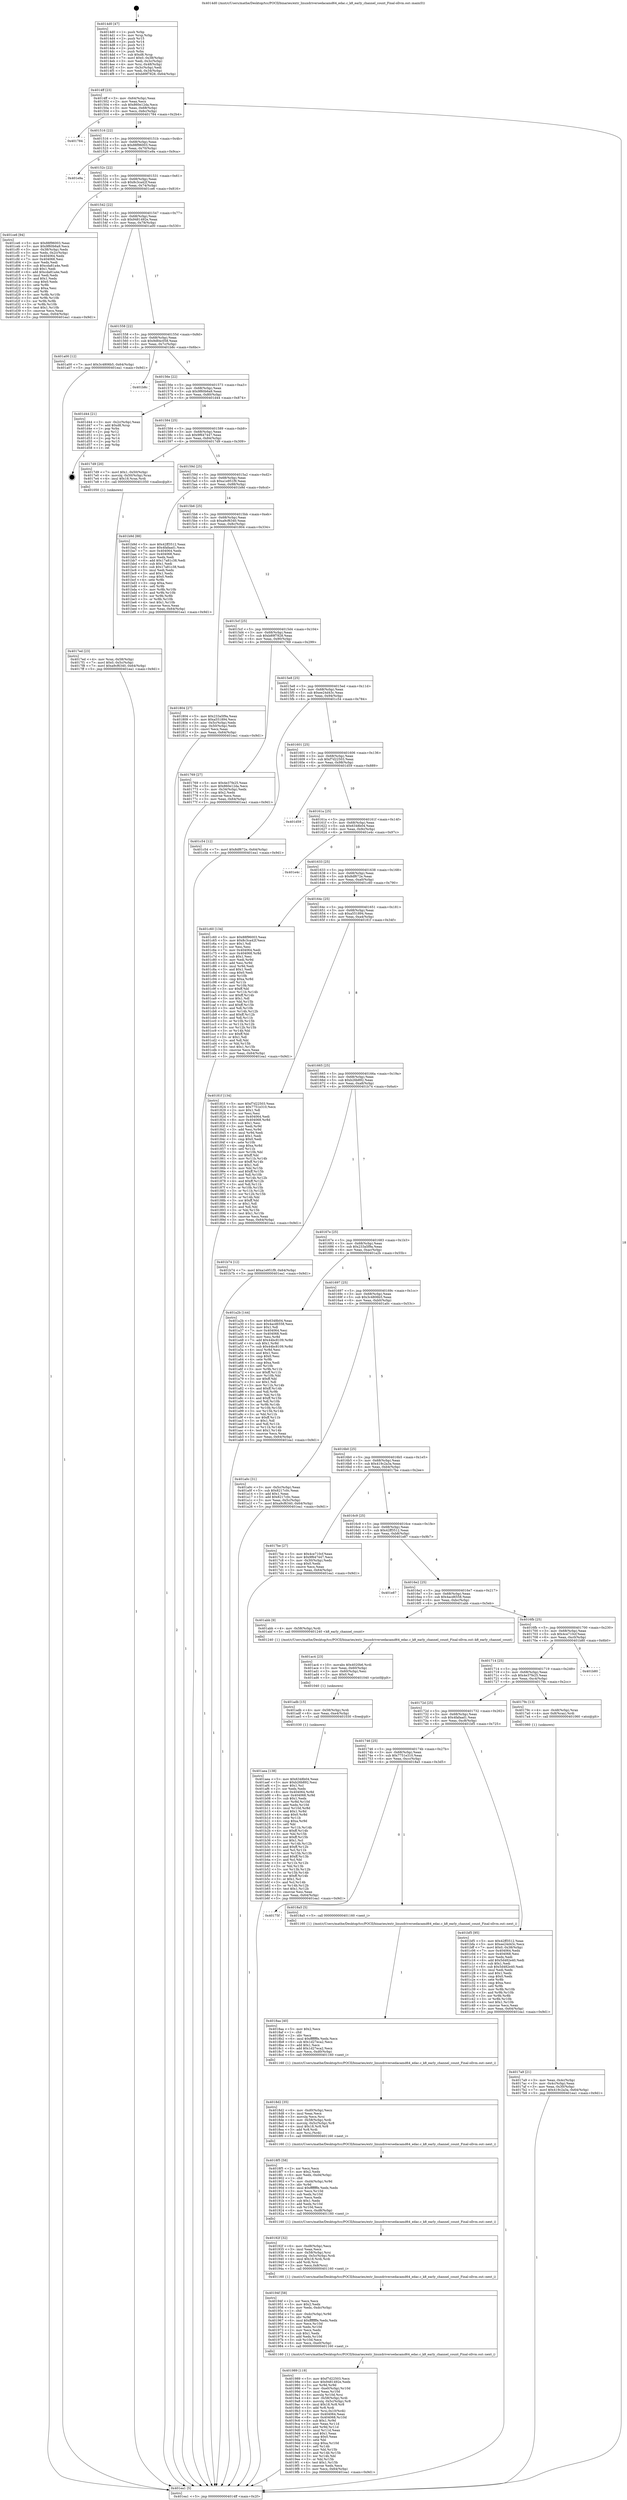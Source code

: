 digraph "0x4014d0" {
  label = "0x4014d0 (/mnt/c/Users/mathe/Desktop/tcc/POCII/binaries/extr_linuxdriversedacamd64_edac.c_k8_early_channel_count_Final-ollvm.out::main(0))"
  labelloc = "t"
  node[shape=record]

  Entry [label="",width=0.3,height=0.3,shape=circle,fillcolor=black,style=filled]
  "0x4014ff" [label="{
     0x4014ff [23]\l
     | [instrs]\l
     &nbsp;&nbsp;0x4014ff \<+3\>: mov -0x64(%rbp),%eax\l
     &nbsp;&nbsp;0x401502 \<+2\>: mov %eax,%ecx\l
     &nbsp;&nbsp;0x401504 \<+6\>: sub $0x860e12da,%ecx\l
     &nbsp;&nbsp;0x40150a \<+3\>: mov %eax,-0x68(%rbp)\l
     &nbsp;&nbsp;0x40150d \<+3\>: mov %ecx,-0x6c(%rbp)\l
     &nbsp;&nbsp;0x401510 \<+6\>: je 0000000000401784 \<main+0x2b4\>\l
  }"]
  "0x401784" [label="{
     0x401784\l
  }", style=dashed]
  "0x401516" [label="{
     0x401516 [22]\l
     | [instrs]\l
     &nbsp;&nbsp;0x401516 \<+5\>: jmp 000000000040151b \<main+0x4b\>\l
     &nbsp;&nbsp;0x40151b \<+3\>: mov -0x68(%rbp),%eax\l
     &nbsp;&nbsp;0x40151e \<+5\>: sub $0x88f96003,%eax\l
     &nbsp;&nbsp;0x401523 \<+3\>: mov %eax,-0x70(%rbp)\l
     &nbsp;&nbsp;0x401526 \<+6\>: je 0000000000401e9a \<main+0x9ca\>\l
  }"]
  Exit [label="",width=0.3,height=0.3,shape=circle,fillcolor=black,style=filled,peripheries=2]
  "0x401e9a" [label="{
     0x401e9a\l
  }", style=dashed]
  "0x40152c" [label="{
     0x40152c [22]\l
     | [instrs]\l
     &nbsp;&nbsp;0x40152c \<+5\>: jmp 0000000000401531 \<main+0x61\>\l
     &nbsp;&nbsp;0x401531 \<+3\>: mov -0x68(%rbp),%eax\l
     &nbsp;&nbsp;0x401534 \<+5\>: sub $0x8c3ca42f,%eax\l
     &nbsp;&nbsp;0x401539 \<+3\>: mov %eax,-0x74(%rbp)\l
     &nbsp;&nbsp;0x40153c \<+6\>: je 0000000000401ce6 \<main+0x816\>\l
  }"]
  "0x401aea" [label="{
     0x401aea [138]\l
     | [instrs]\l
     &nbsp;&nbsp;0x401aea \<+5\>: mov $0x6348b04,%eax\l
     &nbsp;&nbsp;0x401aef \<+5\>: mov $0xb26b892,%esi\l
     &nbsp;&nbsp;0x401af4 \<+2\>: mov $0x1,%cl\l
     &nbsp;&nbsp;0x401af6 \<+2\>: xor %edx,%edx\l
     &nbsp;&nbsp;0x401af8 \<+8\>: mov 0x404064,%r8d\l
     &nbsp;&nbsp;0x401b00 \<+8\>: mov 0x404068,%r9d\l
     &nbsp;&nbsp;0x401b08 \<+3\>: sub $0x1,%edx\l
     &nbsp;&nbsp;0x401b0b \<+3\>: mov %r8d,%r10d\l
     &nbsp;&nbsp;0x401b0e \<+3\>: add %edx,%r10d\l
     &nbsp;&nbsp;0x401b11 \<+4\>: imul %r10d,%r8d\l
     &nbsp;&nbsp;0x401b15 \<+4\>: and $0x1,%r8d\l
     &nbsp;&nbsp;0x401b19 \<+4\>: cmp $0x0,%r8d\l
     &nbsp;&nbsp;0x401b1d \<+4\>: sete %r11b\l
     &nbsp;&nbsp;0x401b21 \<+4\>: cmp $0xa,%r9d\l
     &nbsp;&nbsp;0x401b25 \<+3\>: setl %bl\l
     &nbsp;&nbsp;0x401b28 \<+3\>: mov %r11b,%r14b\l
     &nbsp;&nbsp;0x401b2b \<+4\>: xor $0xff,%r14b\l
     &nbsp;&nbsp;0x401b2f \<+3\>: mov %bl,%r15b\l
     &nbsp;&nbsp;0x401b32 \<+4\>: xor $0xff,%r15b\l
     &nbsp;&nbsp;0x401b36 \<+3\>: xor $0x1,%cl\l
     &nbsp;&nbsp;0x401b39 \<+3\>: mov %r14b,%r12b\l
     &nbsp;&nbsp;0x401b3c \<+4\>: and $0xff,%r12b\l
     &nbsp;&nbsp;0x401b40 \<+3\>: and %cl,%r11b\l
     &nbsp;&nbsp;0x401b43 \<+3\>: mov %r15b,%r13b\l
     &nbsp;&nbsp;0x401b46 \<+4\>: and $0xff,%r13b\l
     &nbsp;&nbsp;0x401b4a \<+2\>: and %cl,%bl\l
     &nbsp;&nbsp;0x401b4c \<+3\>: or %r11b,%r12b\l
     &nbsp;&nbsp;0x401b4f \<+3\>: or %bl,%r13b\l
     &nbsp;&nbsp;0x401b52 \<+3\>: xor %r13b,%r12b\l
     &nbsp;&nbsp;0x401b55 \<+3\>: or %r15b,%r14b\l
     &nbsp;&nbsp;0x401b58 \<+4\>: xor $0xff,%r14b\l
     &nbsp;&nbsp;0x401b5c \<+3\>: or $0x1,%cl\l
     &nbsp;&nbsp;0x401b5f \<+3\>: and %cl,%r14b\l
     &nbsp;&nbsp;0x401b62 \<+3\>: or %r14b,%r12b\l
     &nbsp;&nbsp;0x401b65 \<+4\>: test $0x1,%r12b\l
     &nbsp;&nbsp;0x401b69 \<+3\>: cmovne %esi,%eax\l
     &nbsp;&nbsp;0x401b6c \<+3\>: mov %eax,-0x64(%rbp)\l
     &nbsp;&nbsp;0x401b6f \<+5\>: jmp 0000000000401ea1 \<main+0x9d1\>\l
  }"]
  "0x401ce6" [label="{
     0x401ce6 [94]\l
     | [instrs]\l
     &nbsp;&nbsp;0x401ce6 \<+5\>: mov $0x88f96003,%eax\l
     &nbsp;&nbsp;0x401ceb \<+5\>: mov $0x9f60b6a9,%ecx\l
     &nbsp;&nbsp;0x401cf0 \<+3\>: mov -0x38(%rbp),%edx\l
     &nbsp;&nbsp;0x401cf3 \<+3\>: mov %edx,-0x2c(%rbp)\l
     &nbsp;&nbsp;0x401cf6 \<+7\>: mov 0x404064,%edx\l
     &nbsp;&nbsp;0x401cfd \<+7\>: mov 0x404068,%esi\l
     &nbsp;&nbsp;0x401d04 \<+2\>: mov %edx,%edi\l
     &nbsp;&nbsp;0x401d06 \<+6\>: sub $0xcda81a4e,%edi\l
     &nbsp;&nbsp;0x401d0c \<+3\>: sub $0x1,%edi\l
     &nbsp;&nbsp;0x401d0f \<+6\>: add $0xcda81a4e,%edi\l
     &nbsp;&nbsp;0x401d15 \<+3\>: imul %edi,%edx\l
     &nbsp;&nbsp;0x401d18 \<+3\>: and $0x1,%edx\l
     &nbsp;&nbsp;0x401d1b \<+3\>: cmp $0x0,%edx\l
     &nbsp;&nbsp;0x401d1e \<+4\>: sete %r8b\l
     &nbsp;&nbsp;0x401d22 \<+3\>: cmp $0xa,%esi\l
     &nbsp;&nbsp;0x401d25 \<+4\>: setl %r9b\l
     &nbsp;&nbsp;0x401d29 \<+3\>: mov %r8b,%r10b\l
     &nbsp;&nbsp;0x401d2c \<+3\>: and %r9b,%r10b\l
     &nbsp;&nbsp;0x401d2f \<+3\>: xor %r9b,%r8b\l
     &nbsp;&nbsp;0x401d32 \<+3\>: or %r8b,%r10b\l
     &nbsp;&nbsp;0x401d35 \<+4\>: test $0x1,%r10b\l
     &nbsp;&nbsp;0x401d39 \<+3\>: cmovne %ecx,%eax\l
     &nbsp;&nbsp;0x401d3c \<+3\>: mov %eax,-0x64(%rbp)\l
     &nbsp;&nbsp;0x401d3f \<+5\>: jmp 0000000000401ea1 \<main+0x9d1\>\l
  }"]
  "0x401542" [label="{
     0x401542 [22]\l
     | [instrs]\l
     &nbsp;&nbsp;0x401542 \<+5\>: jmp 0000000000401547 \<main+0x77\>\l
     &nbsp;&nbsp;0x401547 \<+3\>: mov -0x68(%rbp),%eax\l
     &nbsp;&nbsp;0x40154a \<+5\>: sub $0x9481492e,%eax\l
     &nbsp;&nbsp;0x40154f \<+3\>: mov %eax,-0x78(%rbp)\l
     &nbsp;&nbsp;0x401552 \<+6\>: je 0000000000401a00 \<main+0x530\>\l
  }"]
  "0x401adb" [label="{
     0x401adb [15]\l
     | [instrs]\l
     &nbsp;&nbsp;0x401adb \<+4\>: mov -0x58(%rbp),%rdi\l
     &nbsp;&nbsp;0x401adf \<+6\>: mov %eax,-0xe4(%rbp)\l
     &nbsp;&nbsp;0x401ae5 \<+5\>: call 0000000000401030 \<free@plt\>\l
     | [calls]\l
     &nbsp;&nbsp;0x401030 \{1\} (unknown)\l
  }"]
  "0x401a00" [label="{
     0x401a00 [12]\l
     | [instrs]\l
     &nbsp;&nbsp;0x401a00 \<+7\>: movl $0x3c4806b5,-0x64(%rbp)\l
     &nbsp;&nbsp;0x401a07 \<+5\>: jmp 0000000000401ea1 \<main+0x9d1\>\l
  }"]
  "0x401558" [label="{
     0x401558 [22]\l
     | [instrs]\l
     &nbsp;&nbsp;0x401558 \<+5\>: jmp 000000000040155d \<main+0x8d\>\l
     &nbsp;&nbsp;0x40155d \<+3\>: mov -0x68(%rbp),%eax\l
     &nbsp;&nbsp;0x401560 \<+5\>: sub $0x9d84c058,%eax\l
     &nbsp;&nbsp;0x401565 \<+3\>: mov %eax,-0x7c(%rbp)\l
     &nbsp;&nbsp;0x401568 \<+6\>: je 0000000000401b8c \<main+0x6bc\>\l
  }"]
  "0x401ac4" [label="{
     0x401ac4 [23]\l
     | [instrs]\l
     &nbsp;&nbsp;0x401ac4 \<+10\>: movabs $0x4020b6,%rdi\l
     &nbsp;&nbsp;0x401ace \<+3\>: mov %eax,-0x60(%rbp)\l
     &nbsp;&nbsp;0x401ad1 \<+3\>: mov -0x60(%rbp),%esi\l
     &nbsp;&nbsp;0x401ad4 \<+2\>: mov $0x0,%al\l
     &nbsp;&nbsp;0x401ad6 \<+5\>: call 0000000000401040 \<printf@plt\>\l
     | [calls]\l
     &nbsp;&nbsp;0x401040 \{1\} (unknown)\l
  }"]
  "0x401b8c" [label="{
     0x401b8c\l
  }", style=dashed]
  "0x40156e" [label="{
     0x40156e [22]\l
     | [instrs]\l
     &nbsp;&nbsp;0x40156e \<+5\>: jmp 0000000000401573 \<main+0xa3\>\l
     &nbsp;&nbsp;0x401573 \<+3\>: mov -0x68(%rbp),%eax\l
     &nbsp;&nbsp;0x401576 \<+5\>: sub $0x9f60b6a9,%eax\l
     &nbsp;&nbsp;0x40157b \<+3\>: mov %eax,-0x80(%rbp)\l
     &nbsp;&nbsp;0x40157e \<+6\>: je 0000000000401d44 \<main+0x874\>\l
  }"]
  "0x401989" [label="{
     0x401989 [119]\l
     | [instrs]\l
     &nbsp;&nbsp;0x401989 \<+5\>: mov $0xf7d22503,%ecx\l
     &nbsp;&nbsp;0x40198e \<+5\>: mov $0x9481492e,%edx\l
     &nbsp;&nbsp;0x401993 \<+3\>: xor %r9d,%r9d\l
     &nbsp;&nbsp;0x401996 \<+7\>: mov -0xe0(%rbp),%r10d\l
     &nbsp;&nbsp;0x40199d \<+4\>: imul %eax,%r10d\l
     &nbsp;&nbsp;0x4019a1 \<+3\>: movslq %r10d,%rsi\l
     &nbsp;&nbsp;0x4019a4 \<+4\>: mov -0x58(%rbp),%rdi\l
     &nbsp;&nbsp;0x4019a8 \<+4\>: movslq -0x5c(%rbp),%r8\l
     &nbsp;&nbsp;0x4019ac \<+4\>: imul $0x18,%r8,%r8\l
     &nbsp;&nbsp;0x4019b0 \<+3\>: add %r8,%rdi\l
     &nbsp;&nbsp;0x4019b3 \<+4\>: mov %rsi,0x10(%rdi)\l
     &nbsp;&nbsp;0x4019b7 \<+7\>: mov 0x404064,%eax\l
     &nbsp;&nbsp;0x4019be \<+8\>: mov 0x404068,%r10d\l
     &nbsp;&nbsp;0x4019c6 \<+4\>: sub $0x1,%r9d\l
     &nbsp;&nbsp;0x4019ca \<+3\>: mov %eax,%r11d\l
     &nbsp;&nbsp;0x4019cd \<+3\>: add %r9d,%r11d\l
     &nbsp;&nbsp;0x4019d0 \<+4\>: imul %r11d,%eax\l
     &nbsp;&nbsp;0x4019d4 \<+3\>: and $0x1,%eax\l
     &nbsp;&nbsp;0x4019d7 \<+3\>: cmp $0x0,%eax\l
     &nbsp;&nbsp;0x4019da \<+3\>: sete %bl\l
     &nbsp;&nbsp;0x4019dd \<+4\>: cmp $0xa,%r10d\l
     &nbsp;&nbsp;0x4019e1 \<+4\>: setl %r14b\l
     &nbsp;&nbsp;0x4019e5 \<+3\>: mov %bl,%r15b\l
     &nbsp;&nbsp;0x4019e8 \<+3\>: and %r14b,%r15b\l
     &nbsp;&nbsp;0x4019eb \<+3\>: xor %r14b,%bl\l
     &nbsp;&nbsp;0x4019ee \<+3\>: or %bl,%r15b\l
     &nbsp;&nbsp;0x4019f1 \<+4\>: test $0x1,%r15b\l
     &nbsp;&nbsp;0x4019f5 \<+3\>: cmovne %edx,%ecx\l
     &nbsp;&nbsp;0x4019f8 \<+3\>: mov %ecx,-0x64(%rbp)\l
     &nbsp;&nbsp;0x4019fb \<+5\>: jmp 0000000000401ea1 \<main+0x9d1\>\l
  }"]
  "0x401d44" [label="{
     0x401d44 [21]\l
     | [instrs]\l
     &nbsp;&nbsp;0x401d44 \<+3\>: mov -0x2c(%rbp),%eax\l
     &nbsp;&nbsp;0x401d47 \<+7\>: add $0xd8,%rsp\l
     &nbsp;&nbsp;0x401d4e \<+1\>: pop %rbx\l
     &nbsp;&nbsp;0x401d4f \<+2\>: pop %r12\l
     &nbsp;&nbsp;0x401d51 \<+2\>: pop %r13\l
     &nbsp;&nbsp;0x401d53 \<+2\>: pop %r14\l
     &nbsp;&nbsp;0x401d55 \<+2\>: pop %r15\l
     &nbsp;&nbsp;0x401d57 \<+1\>: pop %rbp\l
     &nbsp;&nbsp;0x401d58 \<+1\>: ret\l
  }"]
  "0x401584" [label="{
     0x401584 [25]\l
     | [instrs]\l
     &nbsp;&nbsp;0x401584 \<+5\>: jmp 0000000000401589 \<main+0xb9\>\l
     &nbsp;&nbsp;0x401589 \<+3\>: mov -0x68(%rbp),%eax\l
     &nbsp;&nbsp;0x40158c \<+5\>: sub $0x9f647447,%eax\l
     &nbsp;&nbsp;0x401591 \<+6\>: mov %eax,-0x84(%rbp)\l
     &nbsp;&nbsp;0x401597 \<+6\>: je 00000000004017d9 \<main+0x309\>\l
  }"]
  "0x40194f" [label="{
     0x40194f [58]\l
     | [instrs]\l
     &nbsp;&nbsp;0x40194f \<+2\>: xor %ecx,%ecx\l
     &nbsp;&nbsp;0x401951 \<+5\>: mov $0x2,%edx\l
     &nbsp;&nbsp;0x401956 \<+6\>: mov %edx,-0xdc(%rbp)\l
     &nbsp;&nbsp;0x40195c \<+1\>: cltd\l
     &nbsp;&nbsp;0x40195d \<+7\>: mov -0xdc(%rbp),%r9d\l
     &nbsp;&nbsp;0x401964 \<+3\>: idiv %r9d\l
     &nbsp;&nbsp;0x401967 \<+6\>: imul $0xfffffffe,%edx,%edx\l
     &nbsp;&nbsp;0x40196d \<+3\>: mov %ecx,%r10d\l
     &nbsp;&nbsp;0x401970 \<+3\>: sub %edx,%r10d\l
     &nbsp;&nbsp;0x401973 \<+2\>: mov %ecx,%edx\l
     &nbsp;&nbsp;0x401975 \<+3\>: sub $0x1,%edx\l
     &nbsp;&nbsp;0x401978 \<+3\>: add %edx,%r10d\l
     &nbsp;&nbsp;0x40197b \<+3\>: sub %r10d,%ecx\l
     &nbsp;&nbsp;0x40197e \<+6\>: mov %ecx,-0xe0(%rbp)\l
     &nbsp;&nbsp;0x401984 \<+5\>: call 0000000000401160 \<next_i\>\l
     | [calls]\l
     &nbsp;&nbsp;0x401160 \{1\} (/mnt/c/Users/mathe/Desktop/tcc/POCII/binaries/extr_linuxdriversedacamd64_edac.c_k8_early_channel_count_Final-ollvm.out::next_i)\l
  }"]
  "0x4017d9" [label="{
     0x4017d9 [20]\l
     | [instrs]\l
     &nbsp;&nbsp;0x4017d9 \<+7\>: movl $0x1,-0x50(%rbp)\l
     &nbsp;&nbsp;0x4017e0 \<+4\>: movslq -0x50(%rbp),%rax\l
     &nbsp;&nbsp;0x4017e4 \<+4\>: imul $0x18,%rax,%rdi\l
     &nbsp;&nbsp;0x4017e8 \<+5\>: call 0000000000401050 \<malloc@plt\>\l
     | [calls]\l
     &nbsp;&nbsp;0x401050 \{1\} (unknown)\l
  }"]
  "0x40159d" [label="{
     0x40159d [25]\l
     | [instrs]\l
     &nbsp;&nbsp;0x40159d \<+5\>: jmp 00000000004015a2 \<main+0xd2\>\l
     &nbsp;&nbsp;0x4015a2 \<+3\>: mov -0x68(%rbp),%eax\l
     &nbsp;&nbsp;0x4015a5 \<+5\>: sub $0xa1e951f9,%eax\l
     &nbsp;&nbsp;0x4015aa \<+6\>: mov %eax,-0x88(%rbp)\l
     &nbsp;&nbsp;0x4015b0 \<+6\>: je 0000000000401b9d \<main+0x6cd\>\l
  }"]
  "0x40192f" [label="{
     0x40192f [32]\l
     | [instrs]\l
     &nbsp;&nbsp;0x40192f \<+6\>: mov -0xd8(%rbp),%ecx\l
     &nbsp;&nbsp;0x401935 \<+3\>: imul %eax,%ecx\l
     &nbsp;&nbsp;0x401938 \<+4\>: mov -0x58(%rbp),%rsi\l
     &nbsp;&nbsp;0x40193c \<+4\>: movslq -0x5c(%rbp),%rdi\l
     &nbsp;&nbsp;0x401940 \<+4\>: imul $0x18,%rdi,%rdi\l
     &nbsp;&nbsp;0x401944 \<+3\>: add %rdi,%rsi\l
     &nbsp;&nbsp;0x401947 \<+3\>: mov %ecx,0x8(%rsi)\l
     &nbsp;&nbsp;0x40194a \<+5\>: call 0000000000401160 \<next_i\>\l
     | [calls]\l
     &nbsp;&nbsp;0x401160 \{1\} (/mnt/c/Users/mathe/Desktop/tcc/POCII/binaries/extr_linuxdriversedacamd64_edac.c_k8_early_channel_count_Final-ollvm.out::next_i)\l
  }"]
  "0x401b9d" [label="{
     0x401b9d [88]\l
     | [instrs]\l
     &nbsp;&nbsp;0x401b9d \<+5\>: mov $0x42ff3512,%eax\l
     &nbsp;&nbsp;0x401ba2 \<+5\>: mov $0x4fafaad1,%ecx\l
     &nbsp;&nbsp;0x401ba7 \<+7\>: mov 0x404064,%edx\l
     &nbsp;&nbsp;0x401bae \<+7\>: mov 0x404068,%esi\l
     &nbsp;&nbsp;0x401bb5 \<+2\>: mov %edx,%edi\l
     &nbsp;&nbsp;0x401bb7 \<+6\>: add $0x17a81c38,%edi\l
     &nbsp;&nbsp;0x401bbd \<+3\>: sub $0x1,%edi\l
     &nbsp;&nbsp;0x401bc0 \<+6\>: sub $0x17a81c38,%edi\l
     &nbsp;&nbsp;0x401bc6 \<+3\>: imul %edi,%edx\l
     &nbsp;&nbsp;0x401bc9 \<+3\>: and $0x1,%edx\l
     &nbsp;&nbsp;0x401bcc \<+3\>: cmp $0x0,%edx\l
     &nbsp;&nbsp;0x401bcf \<+4\>: sete %r8b\l
     &nbsp;&nbsp;0x401bd3 \<+3\>: cmp $0xa,%esi\l
     &nbsp;&nbsp;0x401bd6 \<+4\>: setl %r9b\l
     &nbsp;&nbsp;0x401bda \<+3\>: mov %r8b,%r10b\l
     &nbsp;&nbsp;0x401bdd \<+3\>: and %r9b,%r10b\l
     &nbsp;&nbsp;0x401be0 \<+3\>: xor %r9b,%r8b\l
     &nbsp;&nbsp;0x401be3 \<+3\>: or %r8b,%r10b\l
     &nbsp;&nbsp;0x401be6 \<+4\>: test $0x1,%r10b\l
     &nbsp;&nbsp;0x401bea \<+3\>: cmovne %ecx,%eax\l
     &nbsp;&nbsp;0x401bed \<+3\>: mov %eax,-0x64(%rbp)\l
     &nbsp;&nbsp;0x401bf0 \<+5\>: jmp 0000000000401ea1 \<main+0x9d1\>\l
  }"]
  "0x4015b6" [label="{
     0x4015b6 [25]\l
     | [instrs]\l
     &nbsp;&nbsp;0x4015b6 \<+5\>: jmp 00000000004015bb \<main+0xeb\>\l
     &nbsp;&nbsp;0x4015bb \<+3\>: mov -0x68(%rbp),%eax\l
     &nbsp;&nbsp;0x4015be \<+5\>: sub $0xa9cf6340,%eax\l
     &nbsp;&nbsp;0x4015c3 \<+6\>: mov %eax,-0x8c(%rbp)\l
     &nbsp;&nbsp;0x4015c9 \<+6\>: je 0000000000401804 \<main+0x334\>\l
  }"]
  "0x4018f5" [label="{
     0x4018f5 [58]\l
     | [instrs]\l
     &nbsp;&nbsp;0x4018f5 \<+2\>: xor %ecx,%ecx\l
     &nbsp;&nbsp;0x4018f7 \<+5\>: mov $0x2,%edx\l
     &nbsp;&nbsp;0x4018fc \<+6\>: mov %edx,-0xd4(%rbp)\l
     &nbsp;&nbsp;0x401902 \<+1\>: cltd\l
     &nbsp;&nbsp;0x401903 \<+7\>: mov -0xd4(%rbp),%r9d\l
     &nbsp;&nbsp;0x40190a \<+3\>: idiv %r9d\l
     &nbsp;&nbsp;0x40190d \<+6\>: imul $0xfffffffe,%edx,%edx\l
     &nbsp;&nbsp;0x401913 \<+3\>: mov %ecx,%r10d\l
     &nbsp;&nbsp;0x401916 \<+3\>: sub %edx,%r10d\l
     &nbsp;&nbsp;0x401919 \<+2\>: mov %ecx,%edx\l
     &nbsp;&nbsp;0x40191b \<+3\>: sub $0x1,%edx\l
     &nbsp;&nbsp;0x40191e \<+3\>: add %edx,%r10d\l
     &nbsp;&nbsp;0x401921 \<+3\>: sub %r10d,%ecx\l
     &nbsp;&nbsp;0x401924 \<+6\>: mov %ecx,-0xd8(%rbp)\l
     &nbsp;&nbsp;0x40192a \<+5\>: call 0000000000401160 \<next_i\>\l
     | [calls]\l
     &nbsp;&nbsp;0x401160 \{1\} (/mnt/c/Users/mathe/Desktop/tcc/POCII/binaries/extr_linuxdriversedacamd64_edac.c_k8_early_channel_count_Final-ollvm.out::next_i)\l
  }"]
  "0x401804" [label="{
     0x401804 [27]\l
     | [instrs]\l
     &nbsp;&nbsp;0x401804 \<+5\>: mov $0x233a5f9a,%eax\l
     &nbsp;&nbsp;0x401809 \<+5\>: mov $0xa551894,%ecx\l
     &nbsp;&nbsp;0x40180e \<+3\>: mov -0x5c(%rbp),%edx\l
     &nbsp;&nbsp;0x401811 \<+3\>: cmp -0x50(%rbp),%edx\l
     &nbsp;&nbsp;0x401814 \<+3\>: cmovl %ecx,%eax\l
     &nbsp;&nbsp;0x401817 \<+3\>: mov %eax,-0x64(%rbp)\l
     &nbsp;&nbsp;0x40181a \<+5\>: jmp 0000000000401ea1 \<main+0x9d1\>\l
  }"]
  "0x4015cf" [label="{
     0x4015cf [25]\l
     | [instrs]\l
     &nbsp;&nbsp;0x4015cf \<+5\>: jmp 00000000004015d4 \<main+0x104\>\l
     &nbsp;&nbsp;0x4015d4 \<+3\>: mov -0x68(%rbp),%eax\l
     &nbsp;&nbsp;0x4015d7 \<+5\>: sub $0xb89f7828,%eax\l
     &nbsp;&nbsp;0x4015dc \<+6\>: mov %eax,-0x90(%rbp)\l
     &nbsp;&nbsp;0x4015e2 \<+6\>: je 0000000000401769 \<main+0x299\>\l
  }"]
  "0x4018d2" [label="{
     0x4018d2 [35]\l
     | [instrs]\l
     &nbsp;&nbsp;0x4018d2 \<+6\>: mov -0xd0(%rbp),%ecx\l
     &nbsp;&nbsp;0x4018d8 \<+3\>: imul %eax,%ecx\l
     &nbsp;&nbsp;0x4018db \<+3\>: movslq %ecx,%rsi\l
     &nbsp;&nbsp;0x4018de \<+4\>: mov -0x58(%rbp),%rdi\l
     &nbsp;&nbsp;0x4018e2 \<+4\>: movslq -0x5c(%rbp),%r8\l
     &nbsp;&nbsp;0x4018e6 \<+4\>: imul $0x18,%r8,%r8\l
     &nbsp;&nbsp;0x4018ea \<+3\>: add %r8,%rdi\l
     &nbsp;&nbsp;0x4018ed \<+3\>: mov %rsi,(%rdi)\l
     &nbsp;&nbsp;0x4018f0 \<+5\>: call 0000000000401160 \<next_i\>\l
     | [calls]\l
     &nbsp;&nbsp;0x401160 \{1\} (/mnt/c/Users/mathe/Desktop/tcc/POCII/binaries/extr_linuxdriversedacamd64_edac.c_k8_early_channel_count_Final-ollvm.out::next_i)\l
  }"]
  "0x401769" [label="{
     0x401769 [27]\l
     | [instrs]\l
     &nbsp;&nbsp;0x401769 \<+5\>: mov $0x4e37fe25,%eax\l
     &nbsp;&nbsp;0x40176e \<+5\>: mov $0x860e12da,%ecx\l
     &nbsp;&nbsp;0x401773 \<+3\>: mov -0x34(%rbp),%edx\l
     &nbsp;&nbsp;0x401776 \<+3\>: cmp $0x2,%edx\l
     &nbsp;&nbsp;0x401779 \<+3\>: cmovne %ecx,%eax\l
     &nbsp;&nbsp;0x40177c \<+3\>: mov %eax,-0x64(%rbp)\l
     &nbsp;&nbsp;0x40177f \<+5\>: jmp 0000000000401ea1 \<main+0x9d1\>\l
  }"]
  "0x4015e8" [label="{
     0x4015e8 [25]\l
     | [instrs]\l
     &nbsp;&nbsp;0x4015e8 \<+5\>: jmp 00000000004015ed \<main+0x11d\>\l
     &nbsp;&nbsp;0x4015ed \<+3\>: mov -0x68(%rbp),%eax\l
     &nbsp;&nbsp;0x4015f0 \<+5\>: sub $0xee24d43c,%eax\l
     &nbsp;&nbsp;0x4015f5 \<+6\>: mov %eax,-0x94(%rbp)\l
     &nbsp;&nbsp;0x4015fb \<+6\>: je 0000000000401c54 \<main+0x784\>\l
  }"]
  "0x401ea1" [label="{
     0x401ea1 [5]\l
     | [instrs]\l
     &nbsp;&nbsp;0x401ea1 \<+5\>: jmp 00000000004014ff \<main+0x2f\>\l
  }"]
  "0x4014d0" [label="{
     0x4014d0 [47]\l
     | [instrs]\l
     &nbsp;&nbsp;0x4014d0 \<+1\>: push %rbp\l
     &nbsp;&nbsp;0x4014d1 \<+3\>: mov %rsp,%rbp\l
     &nbsp;&nbsp;0x4014d4 \<+2\>: push %r15\l
     &nbsp;&nbsp;0x4014d6 \<+2\>: push %r14\l
     &nbsp;&nbsp;0x4014d8 \<+2\>: push %r13\l
     &nbsp;&nbsp;0x4014da \<+2\>: push %r12\l
     &nbsp;&nbsp;0x4014dc \<+1\>: push %rbx\l
     &nbsp;&nbsp;0x4014dd \<+7\>: sub $0xd8,%rsp\l
     &nbsp;&nbsp;0x4014e4 \<+7\>: movl $0x0,-0x38(%rbp)\l
     &nbsp;&nbsp;0x4014eb \<+3\>: mov %edi,-0x3c(%rbp)\l
     &nbsp;&nbsp;0x4014ee \<+4\>: mov %rsi,-0x48(%rbp)\l
     &nbsp;&nbsp;0x4014f2 \<+3\>: mov -0x3c(%rbp),%edi\l
     &nbsp;&nbsp;0x4014f5 \<+3\>: mov %edi,-0x34(%rbp)\l
     &nbsp;&nbsp;0x4014f8 \<+7\>: movl $0xb89f7828,-0x64(%rbp)\l
  }"]
  "0x4018aa" [label="{
     0x4018aa [40]\l
     | [instrs]\l
     &nbsp;&nbsp;0x4018aa \<+5\>: mov $0x2,%ecx\l
     &nbsp;&nbsp;0x4018af \<+1\>: cltd\l
     &nbsp;&nbsp;0x4018b0 \<+2\>: idiv %ecx\l
     &nbsp;&nbsp;0x4018b2 \<+6\>: imul $0xfffffffe,%edx,%ecx\l
     &nbsp;&nbsp;0x4018b8 \<+6\>: sub $0x1d27eca2,%ecx\l
     &nbsp;&nbsp;0x4018be \<+3\>: add $0x1,%ecx\l
     &nbsp;&nbsp;0x4018c1 \<+6\>: add $0x1d27eca2,%ecx\l
     &nbsp;&nbsp;0x4018c7 \<+6\>: mov %ecx,-0xd0(%rbp)\l
     &nbsp;&nbsp;0x4018cd \<+5\>: call 0000000000401160 \<next_i\>\l
     | [calls]\l
     &nbsp;&nbsp;0x401160 \{1\} (/mnt/c/Users/mathe/Desktop/tcc/POCII/binaries/extr_linuxdriversedacamd64_edac.c_k8_early_channel_count_Final-ollvm.out::next_i)\l
  }"]
  "0x401c54" [label="{
     0x401c54 [12]\l
     | [instrs]\l
     &nbsp;&nbsp;0x401c54 \<+7\>: movl $0x8df672e,-0x64(%rbp)\l
     &nbsp;&nbsp;0x401c5b \<+5\>: jmp 0000000000401ea1 \<main+0x9d1\>\l
  }"]
  "0x401601" [label="{
     0x401601 [25]\l
     | [instrs]\l
     &nbsp;&nbsp;0x401601 \<+5\>: jmp 0000000000401606 \<main+0x136\>\l
     &nbsp;&nbsp;0x401606 \<+3\>: mov -0x68(%rbp),%eax\l
     &nbsp;&nbsp;0x401609 \<+5\>: sub $0xf7d22503,%eax\l
     &nbsp;&nbsp;0x40160e \<+6\>: mov %eax,-0x98(%rbp)\l
     &nbsp;&nbsp;0x401614 \<+6\>: je 0000000000401d59 \<main+0x889\>\l
  }"]
  "0x40175f" [label="{
     0x40175f\l
  }", style=dashed]
  "0x401d59" [label="{
     0x401d59\l
  }", style=dashed]
  "0x40161a" [label="{
     0x40161a [25]\l
     | [instrs]\l
     &nbsp;&nbsp;0x40161a \<+5\>: jmp 000000000040161f \<main+0x14f\>\l
     &nbsp;&nbsp;0x40161f \<+3\>: mov -0x68(%rbp),%eax\l
     &nbsp;&nbsp;0x401622 \<+5\>: sub $0x6348b04,%eax\l
     &nbsp;&nbsp;0x401627 \<+6\>: mov %eax,-0x9c(%rbp)\l
     &nbsp;&nbsp;0x40162d \<+6\>: je 0000000000401e4c \<main+0x97c\>\l
  }"]
  "0x4018a5" [label="{
     0x4018a5 [5]\l
     | [instrs]\l
     &nbsp;&nbsp;0x4018a5 \<+5\>: call 0000000000401160 \<next_i\>\l
     | [calls]\l
     &nbsp;&nbsp;0x401160 \{1\} (/mnt/c/Users/mathe/Desktop/tcc/POCII/binaries/extr_linuxdriversedacamd64_edac.c_k8_early_channel_count_Final-ollvm.out::next_i)\l
  }"]
  "0x401e4c" [label="{
     0x401e4c\l
  }", style=dashed]
  "0x401633" [label="{
     0x401633 [25]\l
     | [instrs]\l
     &nbsp;&nbsp;0x401633 \<+5\>: jmp 0000000000401638 \<main+0x168\>\l
     &nbsp;&nbsp;0x401638 \<+3\>: mov -0x68(%rbp),%eax\l
     &nbsp;&nbsp;0x40163b \<+5\>: sub $0x8df672e,%eax\l
     &nbsp;&nbsp;0x401640 \<+6\>: mov %eax,-0xa0(%rbp)\l
     &nbsp;&nbsp;0x401646 \<+6\>: je 0000000000401c60 \<main+0x790\>\l
  }"]
  "0x401746" [label="{
     0x401746 [25]\l
     | [instrs]\l
     &nbsp;&nbsp;0x401746 \<+5\>: jmp 000000000040174b \<main+0x27b\>\l
     &nbsp;&nbsp;0x40174b \<+3\>: mov -0x68(%rbp),%eax\l
     &nbsp;&nbsp;0x40174e \<+5\>: sub $0x7751e310,%eax\l
     &nbsp;&nbsp;0x401753 \<+6\>: mov %eax,-0xcc(%rbp)\l
     &nbsp;&nbsp;0x401759 \<+6\>: je 00000000004018a5 \<main+0x3d5\>\l
  }"]
  "0x401c60" [label="{
     0x401c60 [134]\l
     | [instrs]\l
     &nbsp;&nbsp;0x401c60 \<+5\>: mov $0x88f96003,%eax\l
     &nbsp;&nbsp;0x401c65 \<+5\>: mov $0x8c3ca42f,%ecx\l
     &nbsp;&nbsp;0x401c6a \<+2\>: mov $0x1,%dl\l
     &nbsp;&nbsp;0x401c6c \<+2\>: xor %esi,%esi\l
     &nbsp;&nbsp;0x401c6e \<+7\>: mov 0x404064,%edi\l
     &nbsp;&nbsp;0x401c75 \<+8\>: mov 0x404068,%r8d\l
     &nbsp;&nbsp;0x401c7d \<+3\>: sub $0x1,%esi\l
     &nbsp;&nbsp;0x401c80 \<+3\>: mov %edi,%r9d\l
     &nbsp;&nbsp;0x401c83 \<+3\>: add %esi,%r9d\l
     &nbsp;&nbsp;0x401c86 \<+4\>: imul %r9d,%edi\l
     &nbsp;&nbsp;0x401c8a \<+3\>: and $0x1,%edi\l
     &nbsp;&nbsp;0x401c8d \<+3\>: cmp $0x0,%edi\l
     &nbsp;&nbsp;0x401c90 \<+4\>: sete %r10b\l
     &nbsp;&nbsp;0x401c94 \<+4\>: cmp $0xa,%r8d\l
     &nbsp;&nbsp;0x401c98 \<+4\>: setl %r11b\l
     &nbsp;&nbsp;0x401c9c \<+3\>: mov %r10b,%bl\l
     &nbsp;&nbsp;0x401c9f \<+3\>: xor $0xff,%bl\l
     &nbsp;&nbsp;0x401ca2 \<+3\>: mov %r11b,%r14b\l
     &nbsp;&nbsp;0x401ca5 \<+4\>: xor $0xff,%r14b\l
     &nbsp;&nbsp;0x401ca9 \<+3\>: xor $0x1,%dl\l
     &nbsp;&nbsp;0x401cac \<+3\>: mov %bl,%r15b\l
     &nbsp;&nbsp;0x401caf \<+4\>: and $0xff,%r15b\l
     &nbsp;&nbsp;0x401cb3 \<+3\>: and %dl,%r10b\l
     &nbsp;&nbsp;0x401cb6 \<+3\>: mov %r14b,%r12b\l
     &nbsp;&nbsp;0x401cb9 \<+4\>: and $0xff,%r12b\l
     &nbsp;&nbsp;0x401cbd \<+3\>: and %dl,%r11b\l
     &nbsp;&nbsp;0x401cc0 \<+3\>: or %r10b,%r15b\l
     &nbsp;&nbsp;0x401cc3 \<+3\>: or %r11b,%r12b\l
     &nbsp;&nbsp;0x401cc6 \<+3\>: xor %r12b,%r15b\l
     &nbsp;&nbsp;0x401cc9 \<+3\>: or %r14b,%bl\l
     &nbsp;&nbsp;0x401ccc \<+3\>: xor $0xff,%bl\l
     &nbsp;&nbsp;0x401ccf \<+3\>: or $0x1,%dl\l
     &nbsp;&nbsp;0x401cd2 \<+2\>: and %dl,%bl\l
     &nbsp;&nbsp;0x401cd4 \<+3\>: or %bl,%r15b\l
     &nbsp;&nbsp;0x401cd7 \<+4\>: test $0x1,%r15b\l
     &nbsp;&nbsp;0x401cdb \<+3\>: cmovne %ecx,%eax\l
     &nbsp;&nbsp;0x401cde \<+3\>: mov %eax,-0x64(%rbp)\l
     &nbsp;&nbsp;0x401ce1 \<+5\>: jmp 0000000000401ea1 \<main+0x9d1\>\l
  }"]
  "0x40164c" [label="{
     0x40164c [25]\l
     | [instrs]\l
     &nbsp;&nbsp;0x40164c \<+5\>: jmp 0000000000401651 \<main+0x181\>\l
     &nbsp;&nbsp;0x401651 \<+3\>: mov -0x68(%rbp),%eax\l
     &nbsp;&nbsp;0x401654 \<+5\>: sub $0xa551894,%eax\l
     &nbsp;&nbsp;0x401659 \<+6\>: mov %eax,-0xa4(%rbp)\l
     &nbsp;&nbsp;0x40165f \<+6\>: je 000000000040181f \<main+0x34f\>\l
  }"]
  "0x401bf5" [label="{
     0x401bf5 [95]\l
     | [instrs]\l
     &nbsp;&nbsp;0x401bf5 \<+5\>: mov $0x42ff3512,%eax\l
     &nbsp;&nbsp;0x401bfa \<+5\>: mov $0xee24d43c,%ecx\l
     &nbsp;&nbsp;0x401bff \<+7\>: movl $0x0,-0x38(%rbp)\l
     &nbsp;&nbsp;0x401c06 \<+7\>: mov 0x404064,%edx\l
     &nbsp;&nbsp;0x401c0d \<+7\>: mov 0x404068,%esi\l
     &nbsp;&nbsp;0x401c14 \<+2\>: mov %edx,%edi\l
     &nbsp;&nbsp;0x401c16 \<+6\>: add $0x5d482e40,%edi\l
     &nbsp;&nbsp;0x401c1c \<+3\>: sub $0x1,%edi\l
     &nbsp;&nbsp;0x401c1f \<+6\>: sub $0x5d482e40,%edi\l
     &nbsp;&nbsp;0x401c25 \<+3\>: imul %edi,%edx\l
     &nbsp;&nbsp;0x401c28 \<+3\>: and $0x1,%edx\l
     &nbsp;&nbsp;0x401c2b \<+3\>: cmp $0x0,%edx\l
     &nbsp;&nbsp;0x401c2e \<+4\>: sete %r8b\l
     &nbsp;&nbsp;0x401c32 \<+3\>: cmp $0xa,%esi\l
     &nbsp;&nbsp;0x401c35 \<+4\>: setl %r9b\l
     &nbsp;&nbsp;0x401c39 \<+3\>: mov %r8b,%r10b\l
     &nbsp;&nbsp;0x401c3c \<+3\>: and %r9b,%r10b\l
     &nbsp;&nbsp;0x401c3f \<+3\>: xor %r9b,%r8b\l
     &nbsp;&nbsp;0x401c42 \<+3\>: or %r8b,%r10b\l
     &nbsp;&nbsp;0x401c45 \<+4\>: test $0x1,%r10b\l
     &nbsp;&nbsp;0x401c49 \<+3\>: cmovne %ecx,%eax\l
     &nbsp;&nbsp;0x401c4c \<+3\>: mov %eax,-0x64(%rbp)\l
     &nbsp;&nbsp;0x401c4f \<+5\>: jmp 0000000000401ea1 \<main+0x9d1\>\l
  }"]
  "0x40181f" [label="{
     0x40181f [134]\l
     | [instrs]\l
     &nbsp;&nbsp;0x40181f \<+5\>: mov $0xf7d22503,%eax\l
     &nbsp;&nbsp;0x401824 \<+5\>: mov $0x7751e310,%ecx\l
     &nbsp;&nbsp;0x401829 \<+2\>: mov $0x1,%dl\l
     &nbsp;&nbsp;0x40182b \<+2\>: xor %esi,%esi\l
     &nbsp;&nbsp;0x40182d \<+7\>: mov 0x404064,%edi\l
     &nbsp;&nbsp;0x401834 \<+8\>: mov 0x404068,%r8d\l
     &nbsp;&nbsp;0x40183c \<+3\>: sub $0x1,%esi\l
     &nbsp;&nbsp;0x40183f \<+3\>: mov %edi,%r9d\l
     &nbsp;&nbsp;0x401842 \<+3\>: add %esi,%r9d\l
     &nbsp;&nbsp;0x401845 \<+4\>: imul %r9d,%edi\l
     &nbsp;&nbsp;0x401849 \<+3\>: and $0x1,%edi\l
     &nbsp;&nbsp;0x40184c \<+3\>: cmp $0x0,%edi\l
     &nbsp;&nbsp;0x40184f \<+4\>: sete %r10b\l
     &nbsp;&nbsp;0x401853 \<+4\>: cmp $0xa,%r8d\l
     &nbsp;&nbsp;0x401857 \<+4\>: setl %r11b\l
     &nbsp;&nbsp;0x40185b \<+3\>: mov %r10b,%bl\l
     &nbsp;&nbsp;0x40185e \<+3\>: xor $0xff,%bl\l
     &nbsp;&nbsp;0x401861 \<+3\>: mov %r11b,%r14b\l
     &nbsp;&nbsp;0x401864 \<+4\>: xor $0xff,%r14b\l
     &nbsp;&nbsp;0x401868 \<+3\>: xor $0x1,%dl\l
     &nbsp;&nbsp;0x40186b \<+3\>: mov %bl,%r15b\l
     &nbsp;&nbsp;0x40186e \<+4\>: and $0xff,%r15b\l
     &nbsp;&nbsp;0x401872 \<+3\>: and %dl,%r10b\l
     &nbsp;&nbsp;0x401875 \<+3\>: mov %r14b,%r12b\l
     &nbsp;&nbsp;0x401878 \<+4\>: and $0xff,%r12b\l
     &nbsp;&nbsp;0x40187c \<+3\>: and %dl,%r11b\l
     &nbsp;&nbsp;0x40187f \<+3\>: or %r10b,%r15b\l
     &nbsp;&nbsp;0x401882 \<+3\>: or %r11b,%r12b\l
     &nbsp;&nbsp;0x401885 \<+3\>: xor %r12b,%r15b\l
     &nbsp;&nbsp;0x401888 \<+3\>: or %r14b,%bl\l
     &nbsp;&nbsp;0x40188b \<+3\>: xor $0xff,%bl\l
     &nbsp;&nbsp;0x40188e \<+3\>: or $0x1,%dl\l
     &nbsp;&nbsp;0x401891 \<+2\>: and %dl,%bl\l
     &nbsp;&nbsp;0x401893 \<+3\>: or %bl,%r15b\l
     &nbsp;&nbsp;0x401896 \<+4\>: test $0x1,%r15b\l
     &nbsp;&nbsp;0x40189a \<+3\>: cmovne %ecx,%eax\l
     &nbsp;&nbsp;0x40189d \<+3\>: mov %eax,-0x64(%rbp)\l
     &nbsp;&nbsp;0x4018a0 \<+5\>: jmp 0000000000401ea1 \<main+0x9d1\>\l
  }"]
  "0x401665" [label="{
     0x401665 [25]\l
     | [instrs]\l
     &nbsp;&nbsp;0x401665 \<+5\>: jmp 000000000040166a \<main+0x19a\>\l
     &nbsp;&nbsp;0x40166a \<+3\>: mov -0x68(%rbp),%eax\l
     &nbsp;&nbsp;0x40166d \<+5\>: sub $0xb26b892,%eax\l
     &nbsp;&nbsp;0x401672 \<+6\>: mov %eax,-0xa8(%rbp)\l
     &nbsp;&nbsp;0x401678 \<+6\>: je 0000000000401b74 \<main+0x6a4\>\l
  }"]
  "0x4017ed" [label="{
     0x4017ed [23]\l
     | [instrs]\l
     &nbsp;&nbsp;0x4017ed \<+4\>: mov %rax,-0x58(%rbp)\l
     &nbsp;&nbsp;0x4017f1 \<+7\>: movl $0x0,-0x5c(%rbp)\l
     &nbsp;&nbsp;0x4017f8 \<+7\>: movl $0xa9cf6340,-0x64(%rbp)\l
     &nbsp;&nbsp;0x4017ff \<+5\>: jmp 0000000000401ea1 \<main+0x9d1\>\l
  }"]
  "0x401b74" [label="{
     0x401b74 [12]\l
     | [instrs]\l
     &nbsp;&nbsp;0x401b74 \<+7\>: movl $0xa1e951f9,-0x64(%rbp)\l
     &nbsp;&nbsp;0x401b7b \<+5\>: jmp 0000000000401ea1 \<main+0x9d1\>\l
  }"]
  "0x40167e" [label="{
     0x40167e [25]\l
     | [instrs]\l
     &nbsp;&nbsp;0x40167e \<+5\>: jmp 0000000000401683 \<main+0x1b3\>\l
     &nbsp;&nbsp;0x401683 \<+3\>: mov -0x68(%rbp),%eax\l
     &nbsp;&nbsp;0x401686 \<+5\>: sub $0x233a5f9a,%eax\l
     &nbsp;&nbsp;0x40168b \<+6\>: mov %eax,-0xac(%rbp)\l
     &nbsp;&nbsp;0x401691 \<+6\>: je 0000000000401a2b \<main+0x55b\>\l
  }"]
  "0x4017a9" [label="{
     0x4017a9 [21]\l
     | [instrs]\l
     &nbsp;&nbsp;0x4017a9 \<+3\>: mov %eax,-0x4c(%rbp)\l
     &nbsp;&nbsp;0x4017ac \<+3\>: mov -0x4c(%rbp),%eax\l
     &nbsp;&nbsp;0x4017af \<+3\>: mov %eax,-0x30(%rbp)\l
     &nbsp;&nbsp;0x4017b2 \<+7\>: movl $0x419c2a3a,-0x64(%rbp)\l
     &nbsp;&nbsp;0x4017b9 \<+5\>: jmp 0000000000401ea1 \<main+0x9d1\>\l
  }"]
  "0x401a2b" [label="{
     0x401a2b [144]\l
     | [instrs]\l
     &nbsp;&nbsp;0x401a2b \<+5\>: mov $0x6348b04,%eax\l
     &nbsp;&nbsp;0x401a30 \<+5\>: mov $0x4acd6558,%ecx\l
     &nbsp;&nbsp;0x401a35 \<+2\>: mov $0x1,%dl\l
     &nbsp;&nbsp;0x401a37 \<+7\>: mov 0x404064,%esi\l
     &nbsp;&nbsp;0x401a3e \<+7\>: mov 0x404068,%edi\l
     &nbsp;&nbsp;0x401a45 \<+3\>: mov %esi,%r8d\l
     &nbsp;&nbsp;0x401a48 \<+7\>: add $0x44bc8109,%r8d\l
     &nbsp;&nbsp;0x401a4f \<+4\>: sub $0x1,%r8d\l
     &nbsp;&nbsp;0x401a53 \<+7\>: sub $0x44bc8109,%r8d\l
     &nbsp;&nbsp;0x401a5a \<+4\>: imul %r8d,%esi\l
     &nbsp;&nbsp;0x401a5e \<+3\>: and $0x1,%esi\l
     &nbsp;&nbsp;0x401a61 \<+3\>: cmp $0x0,%esi\l
     &nbsp;&nbsp;0x401a64 \<+4\>: sete %r9b\l
     &nbsp;&nbsp;0x401a68 \<+3\>: cmp $0xa,%edi\l
     &nbsp;&nbsp;0x401a6b \<+4\>: setl %r10b\l
     &nbsp;&nbsp;0x401a6f \<+3\>: mov %r9b,%r11b\l
     &nbsp;&nbsp;0x401a72 \<+4\>: xor $0xff,%r11b\l
     &nbsp;&nbsp;0x401a76 \<+3\>: mov %r10b,%bl\l
     &nbsp;&nbsp;0x401a79 \<+3\>: xor $0xff,%bl\l
     &nbsp;&nbsp;0x401a7c \<+3\>: xor $0x1,%dl\l
     &nbsp;&nbsp;0x401a7f \<+3\>: mov %r11b,%r14b\l
     &nbsp;&nbsp;0x401a82 \<+4\>: and $0xff,%r14b\l
     &nbsp;&nbsp;0x401a86 \<+3\>: and %dl,%r9b\l
     &nbsp;&nbsp;0x401a89 \<+3\>: mov %bl,%r15b\l
     &nbsp;&nbsp;0x401a8c \<+4\>: and $0xff,%r15b\l
     &nbsp;&nbsp;0x401a90 \<+3\>: and %dl,%r10b\l
     &nbsp;&nbsp;0x401a93 \<+3\>: or %r9b,%r14b\l
     &nbsp;&nbsp;0x401a96 \<+3\>: or %r10b,%r15b\l
     &nbsp;&nbsp;0x401a99 \<+3\>: xor %r15b,%r14b\l
     &nbsp;&nbsp;0x401a9c \<+3\>: or %bl,%r11b\l
     &nbsp;&nbsp;0x401a9f \<+4\>: xor $0xff,%r11b\l
     &nbsp;&nbsp;0x401aa3 \<+3\>: or $0x1,%dl\l
     &nbsp;&nbsp;0x401aa6 \<+3\>: and %dl,%r11b\l
     &nbsp;&nbsp;0x401aa9 \<+3\>: or %r11b,%r14b\l
     &nbsp;&nbsp;0x401aac \<+4\>: test $0x1,%r14b\l
     &nbsp;&nbsp;0x401ab0 \<+3\>: cmovne %ecx,%eax\l
     &nbsp;&nbsp;0x401ab3 \<+3\>: mov %eax,-0x64(%rbp)\l
     &nbsp;&nbsp;0x401ab6 \<+5\>: jmp 0000000000401ea1 \<main+0x9d1\>\l
  }"]
  "0x401697" [label="{
     0x401697 [25]\l
     | [instrs]\l
     &nbsp;&nbsp;0x401697 \<+5\>: jmp 000000000040169c \<main+0x1cc\>\l
     &nbsp;&nbsp;0x40169c \<+3\>: mov -0x68(%rbp),%eax\l
     &nbsp;&nbsp;0x40169f \<+5\>: sub $0x3c4806b5,%eax\l
     &nbsp;&nbsp;0x4016a4 \<+6\>: mov %eax,-0xb0(%rbp)\l
     &nbsp;&nbsp;0x4016aa \<+6\>: je 0000000000401a0c \<main+0x53c\>\l
  }"]
  "0x40172d" [label="{
     0x40172d [25]\l
     | [instrs]\l
     &nbsp;&nbsp;0x40172d \<+5\>: jmp 0000000000401732 \<main+0x262\>\l
     &nbsp;&nbsp;0x401732 \<+3\>: mov -0x68(%rbp),%eax\l
     &nbsp;&nbsp;0x401735 \<+5\>: sub $0x4fafaad1,%eax\l
     &nbsp;&nbsp;0x40173a \<+6\>: mov %eax,-0xc8(%rbp)\l
     &nbsp;&nbsp;0x401740 \<+6\>: je 0000000000401bf5 \<main+0x725\>\l
  }"]
  "0x401a0c" [label="{
     0x401a0c [31]\l
     | [instrs]\l
     &nbsp;&nbsp;0x401a0c \<+3\>: mov -0x5c(%rbp),%eax\l
     &nbsp;&nbsp;0x401a0f \<+5\>: sub $0x8217c0c,%eax\l
     &nbsp;&nbsp;0x401a14 \<+3\>: add $0x1,%eax\l
     &nbsp;&nbsp;0x401a17 \<+5\>: add $0x8217c0c,%eax\l
     &nbsp;&nbsp;0x401a1c \<+3\>: mov %eax,-0x5c(%rbp)\l
     &nbsp;&nbsp;0x401a1f \<+7\>: movl $0xa9cf6340,-0x64(%rbp)\l
     &nbsp;&nbsp;0x401a26 \<+5\>: jmp 0000000000401ea1 \<main+0x9d1\>\l
  }"]
  "0x4016b0" [label="{
     0x4016b0 [25]\l
     | [instrs]\l
     &nbsp;&nbsp;0x4016b0 \<+5\>: jmp 00000000004016b5 \<main+0x1e5\>\l
     &nbsp;&nbsp;0x4016b5 \<+3\>: mov -0x68(%rbp),%eax\l
     &nbsp;&nbsp;0x4016b8 \<+5\>: sub $0x419c2a3a,%eax\l
     &nbsp;&nbsp;0x4016bd \<+6\>: mov %eax,-0xb4(%rbp)\l
     &nbsp;&nbsp;0x4016c3 \<+6\>: je 00000000004017be \<main+0x2ee\>\l
  }"]
  "0x40179c" [label="{
     0x40179c [13]\l
     | [instrs]\l
     &nbsp;&nbsp;0x40179c \<+4\>: mov -0x48(%rbp),%rax\l
     &nbsp;&nbsp;0x4017a0 \<+4\>: mov 0x8(%rax),%rdi\l
     &nbsp;&nbsp;0x4017a4 \<+5\>: call 0000000000401060 \<atoi@plt\>\l
     | [calls]\l
     &nbsp;&nbsp;0x401060 \{1\} (unknown)\l
  }"]
  "0x4017be" [label="{
     0x4017be [27]\l
     | [instrs]\l
     &nbsp;&nbsp;0x4017be \<+5\>: mov $0x4ce710cf,%eax\l
     &nbsp;&nbsp;0x4017c3 \<+5\>: mov $0x9f647447,%ecx\l
     &nbsp;&nbsp;0x4017c8 \<+3\>: mov -0x30(%rbp),%edx\l
     &nbsp;&nbsp;0x4017cb \<+3\>: cmp $0x0,%edx\l
     &nbsp;&nbsp;0x4017ce \<+3\>: cmove %ecx,%eax\l
     &nbsp;&nbsp;0x4017d1 \<+3\>: mov %eax,-0x64(%rbp)\l
     &nbsp;&nbsp;0x4017d4 \<+5\>: jmp 0000000000401ea1 \<main+0x9d1\>\l
  }"]
  "0x4016c9" [label="{
     0x4016c9 [25]\l
     | [instrs]\l
     &nbsp;&nbsp;0x4016c9 \<+5\>: jmp 00000000004016ce \<main+0x1fe\>\l
     &nbsp;&nbsp;0x4016ce \<+3\>: mov -0x68(%rbp),%eax\l
     &nbsp;&nbsp;0x4016d1 \<+5\>: sub $0x42ff3512,%eax\l
     &nbsp;&nbsp;0x4016d6 \<+6\>: mov %eax,-0xb8(%rbp)\l
     &nbsp;&nbsp;0x4016dc \<+6\>: je 0000000000401e87 \<main+0x9b7\>\l
  }"]
  "0x401714" [label="{
     0x401714 [25]\l
     | [instrs]\l
     &nbsp;&nbsp;0x401714 \<+5\>: jmp 0000000000401719 \<main+0x249\>\l
     &nbsp;&nbsp;0x401719 \<+3\>: mov -0x68(%rbp),%eax\l
     &nbsp;&nbsp;0x40171c \<+5\>: sub $0x4e37fe25,%eax\l
     &nbsp;&nbsp;0x401721 \<+6\>: mov %eax,-0xc4(%rbp)\l
     &nbsp;&nbsp;0x401727 \<+6\>: je 000000000040179c \<main+0x2cc\>\l
  }"]
  "0x401e87" [label="{
     0x401e87\l
  }", style=dashed]
  "0x4016e2" [label="{
     0x4016e2 [25]\l
     | [instrs]\l
     &nbsp;&nbsp;0x4016e2 \<+5\>: jmp 00000000004016e7 \<main+0x217\>\l
     &nbsp;&nbsp;0x4016e7 \<+3\>: mov -0x68(%rbp),%eax\l
     &nbsp;&nbsp;0x4016ea \<+5\>: sub $0x4acd6558,%eax\l
     &nbsp;&nbsp;0x4016ef \<+6\>: mov %eax,-0xbc(%rbp)\l
     &nbsp;&nbsp;0x4016f5 \<+6\>: je 0000000000401abb \<main+0x5eb\>\l
  }"]
  "0x401b80" [label="{
     0x401b80\l
  }", style=dashed]
  "0x401abb" [label="{
     0x401abb [9]\l
     | [instrs]\l
     &nbsp;&nbsp;0x401abb \<+4\>: mov -0x58(%rbp),%rdi\l
     &nbsp;&nbsp;0x401abf \<+5\>: call 0000000000401240 \<k8_early_channel_count\>\l
     | [calls]\l
     &nbsp;&nbsp;0x401240 \{1\} (/mnt/c/Users/mathe/Desktop/tcc/POCII/binaries/extr_linuxdriversedacamd64_edac.c_k8_early_channel_count_Final-ollvm.out::k8_early_channel_count)\l
  }"]
  "0x4016fb" [label="{
     0x4016fb [25]\l
     | [instrs]\l
     &nbsp;&nbsp;0x4016fb \<+5\>: jmp 0000000000401700 \<main+0x230\>\l
     &nbsp;&nbsp;0x401700 \<+3\>: mov -0x68(%rbp),%eax\l
     &nbsp;&nbsp;0x401703 \<+5\>: sub $0x4ce710cf,%eax\l
     &nbsp;&nbsp;0x401708 \<+6\>: mov %eax,-0xc0(%rbp)\l
     &nbsp;&nbsp;0x40170e \<+6\>: je 0000000000401b80 \<main+0x6b0\>\l
  }"]
  Entry -> "0x4014d0" [label=" 1"]
  "0x4014ff" -> "0x401784" [label=" 0"]
  "0x4014ff" -> "0x401516" [label=" 19"]
  "0x401d44" -> Exit [label=" 1"]
  "0x401516" -> "0x401e9a" [label=" 0"]
  "0x401516" -> "0x40152c" [label=" 19"]
  "0x401ce6" -> "0x401ea1" [label=" 1"]
  "0x40152c" -> "0x401ce6" [label=" 1"]
  "0x40152c" -> "0x401542" [label=" 18"]
  "0x401c60" -> "0x401ea1" [label=" 1"]
  "0x401542" -> "0x401a00" [label=" 1"]
  "0x401542" -> "0x401558" [label=" 17"]
  "0x401c54" -> "0x401ea1" [label=" 1"]
  "0x401558" -> "0x401b8c" [label=" 0"]
  "0x401558" -> "0x40156e" [label=" 17"]
  "0x401bf5" -> "0x401ea1" [label=" 1"]
  "0x40156e" -> "0x401d44" [label=" 1"]
  "0x40156e" -> "0x401584" [label=" 16"]
  "0x401b9d" -> "0x401ea1" [label=" 1"]
  "0x401584" -> "0x4017d9" [label=" 1"]
  "0x401584" -> "0x40159d" [label=" 15"]
  "0x401b74" -> "0x401ea1" [label=" 1"]
  "0x40159d" -> "0x401b9d" [label=" 1"]
  "0x40159d" -> "0x4015b6" [label=" 14"]
  "0x401aea" -> "0x401ea1" [label=" 1"]
  "0x4015b6" -> "0x401804" [label=" 2"]
  "0x4015b6" -> "0x4015cf" [label=" 12"]
  "0x401adb" -> "0x401aea" [label=" 1"]
  "0x4015cf" -> "0x401769" [label=" 1"]
  "0x4015cf" -> "0x4015e8" [label=" 11"]
  "0x401769" -> "0x401ea1" [label=" 1"]
  "0x4014d0" -> "0x4014ff" [label=" 1"]
  "0x401ea1" -> "0x4014ff" [label=" 18"]
  "0x401ac4" -> "0x401adb" [label=" 1"]
  "0x4015e8" -> "0x401c54" [label=" 1"]
  "0x4015e8" -> "0x401601" [label=" 10"]
  "0x401abb" -> "0x401ac4" [label=" 1"]
  "0x401601" -> "0x401d59" [label=" 0"]
  "0x401601" -> "0x40161a" [label=" 10"]
  "0x401a2b" -> "0x401ea1" [label=" 1"]
  "0x40161a" -> "0x401e4c" [label=" 0"]
  "0x40161a" -> "0x401633" [label=" 10"]
  "0x401a0c" -> "0x401ea1" [label=" 1"]
  "0x401633" -> "0x401c60" [label=" 1"]
  "0x401633" -> "0x40164c" [label=" 9"]
  "0x401989" -> "0x401ea1" [label=" 1"]
  "0x40164c" -> "0x40181f" [label=" 1"]
  "0x40164c" -> "0x401665" [label=" 8"]
  "0x40194f" -> "0x401989" [label=" 1"]
  "0x401665" -> "0x401b74" [label=" 1"]
  "0x401665" -> "0x40167e" [label=" 7"]
  "0x4018f5" -> "0x40192f" [label=" 1"]
  "0x40167e" -> "0x401a2b" [label=" 1"]
  "0x40167e" -> "0x401697" [label=" 6"]
  "0x4018d2" -> "0x4018f5" [label=" 1"]
  "0x401697" -> "0x401a0c" [label=" 1"]
  "0x401697" -> "0x4016b0" [label=" 5"]
  "0x4018aa" -> "0x4018d2" [label=" 1"]
  "0x4016b0" -> "0x4017be" [label=" 1"]
  "0x4016b0" -> "0x4016c9" [label=" 4"]
  "0x4018a5" -> "0x4018aa" [label=" 1"]
  "0x4016c9" -> "0x401e87" [label=" 0"]
  "0x4016c9" -> "0x4016e2" [label=" 4"]
  "0x401746" -> "0x4018a5" [label=" 1"]
  "0x4016e2" -> "0x401abb" [label=" 1"]
  "0x4016e2" -> "0x4016fb" [label=" 3"]
  "0x401a00" -> "0x401ea1" [label=" 1"]
  "0x4016fb" -> "0x401b80" [label=" 0"]
  "0x4016fb" -> "0x401714" [label=" 3"]
  "0x401746" -> "0x40175f" [label=" 0"]
  "0x401714" -> "0x40179c" [label=" 1"]
  "0x401714" -> "0x40172d" [label=" 2"]
  "0x40179c" -> "0x4017a9" [label=" 1"]
  "0x4017a9" -> "0x401ea1" [label=" 1"]
  "0x4017be" -> "0x401ea1" [label=" 1"]
  "0x4017d9" -> "0x4017ed" [label=" 1"]
  "0x4017ed" -> "0x401ea1" [label=" 1"]
  "0x401804" -> "0x401ea1" [label=" 2"]
  "0x40181f" -> "0x401ea1" [label=" 1"]
  "0x40192f" -> "0x40194f" [label=" 1"]
  "0x40172d" -> "0x401bf5" [label=" 1"]
  "0x40172d" -> "0x401746" [label=" 1"]
}
